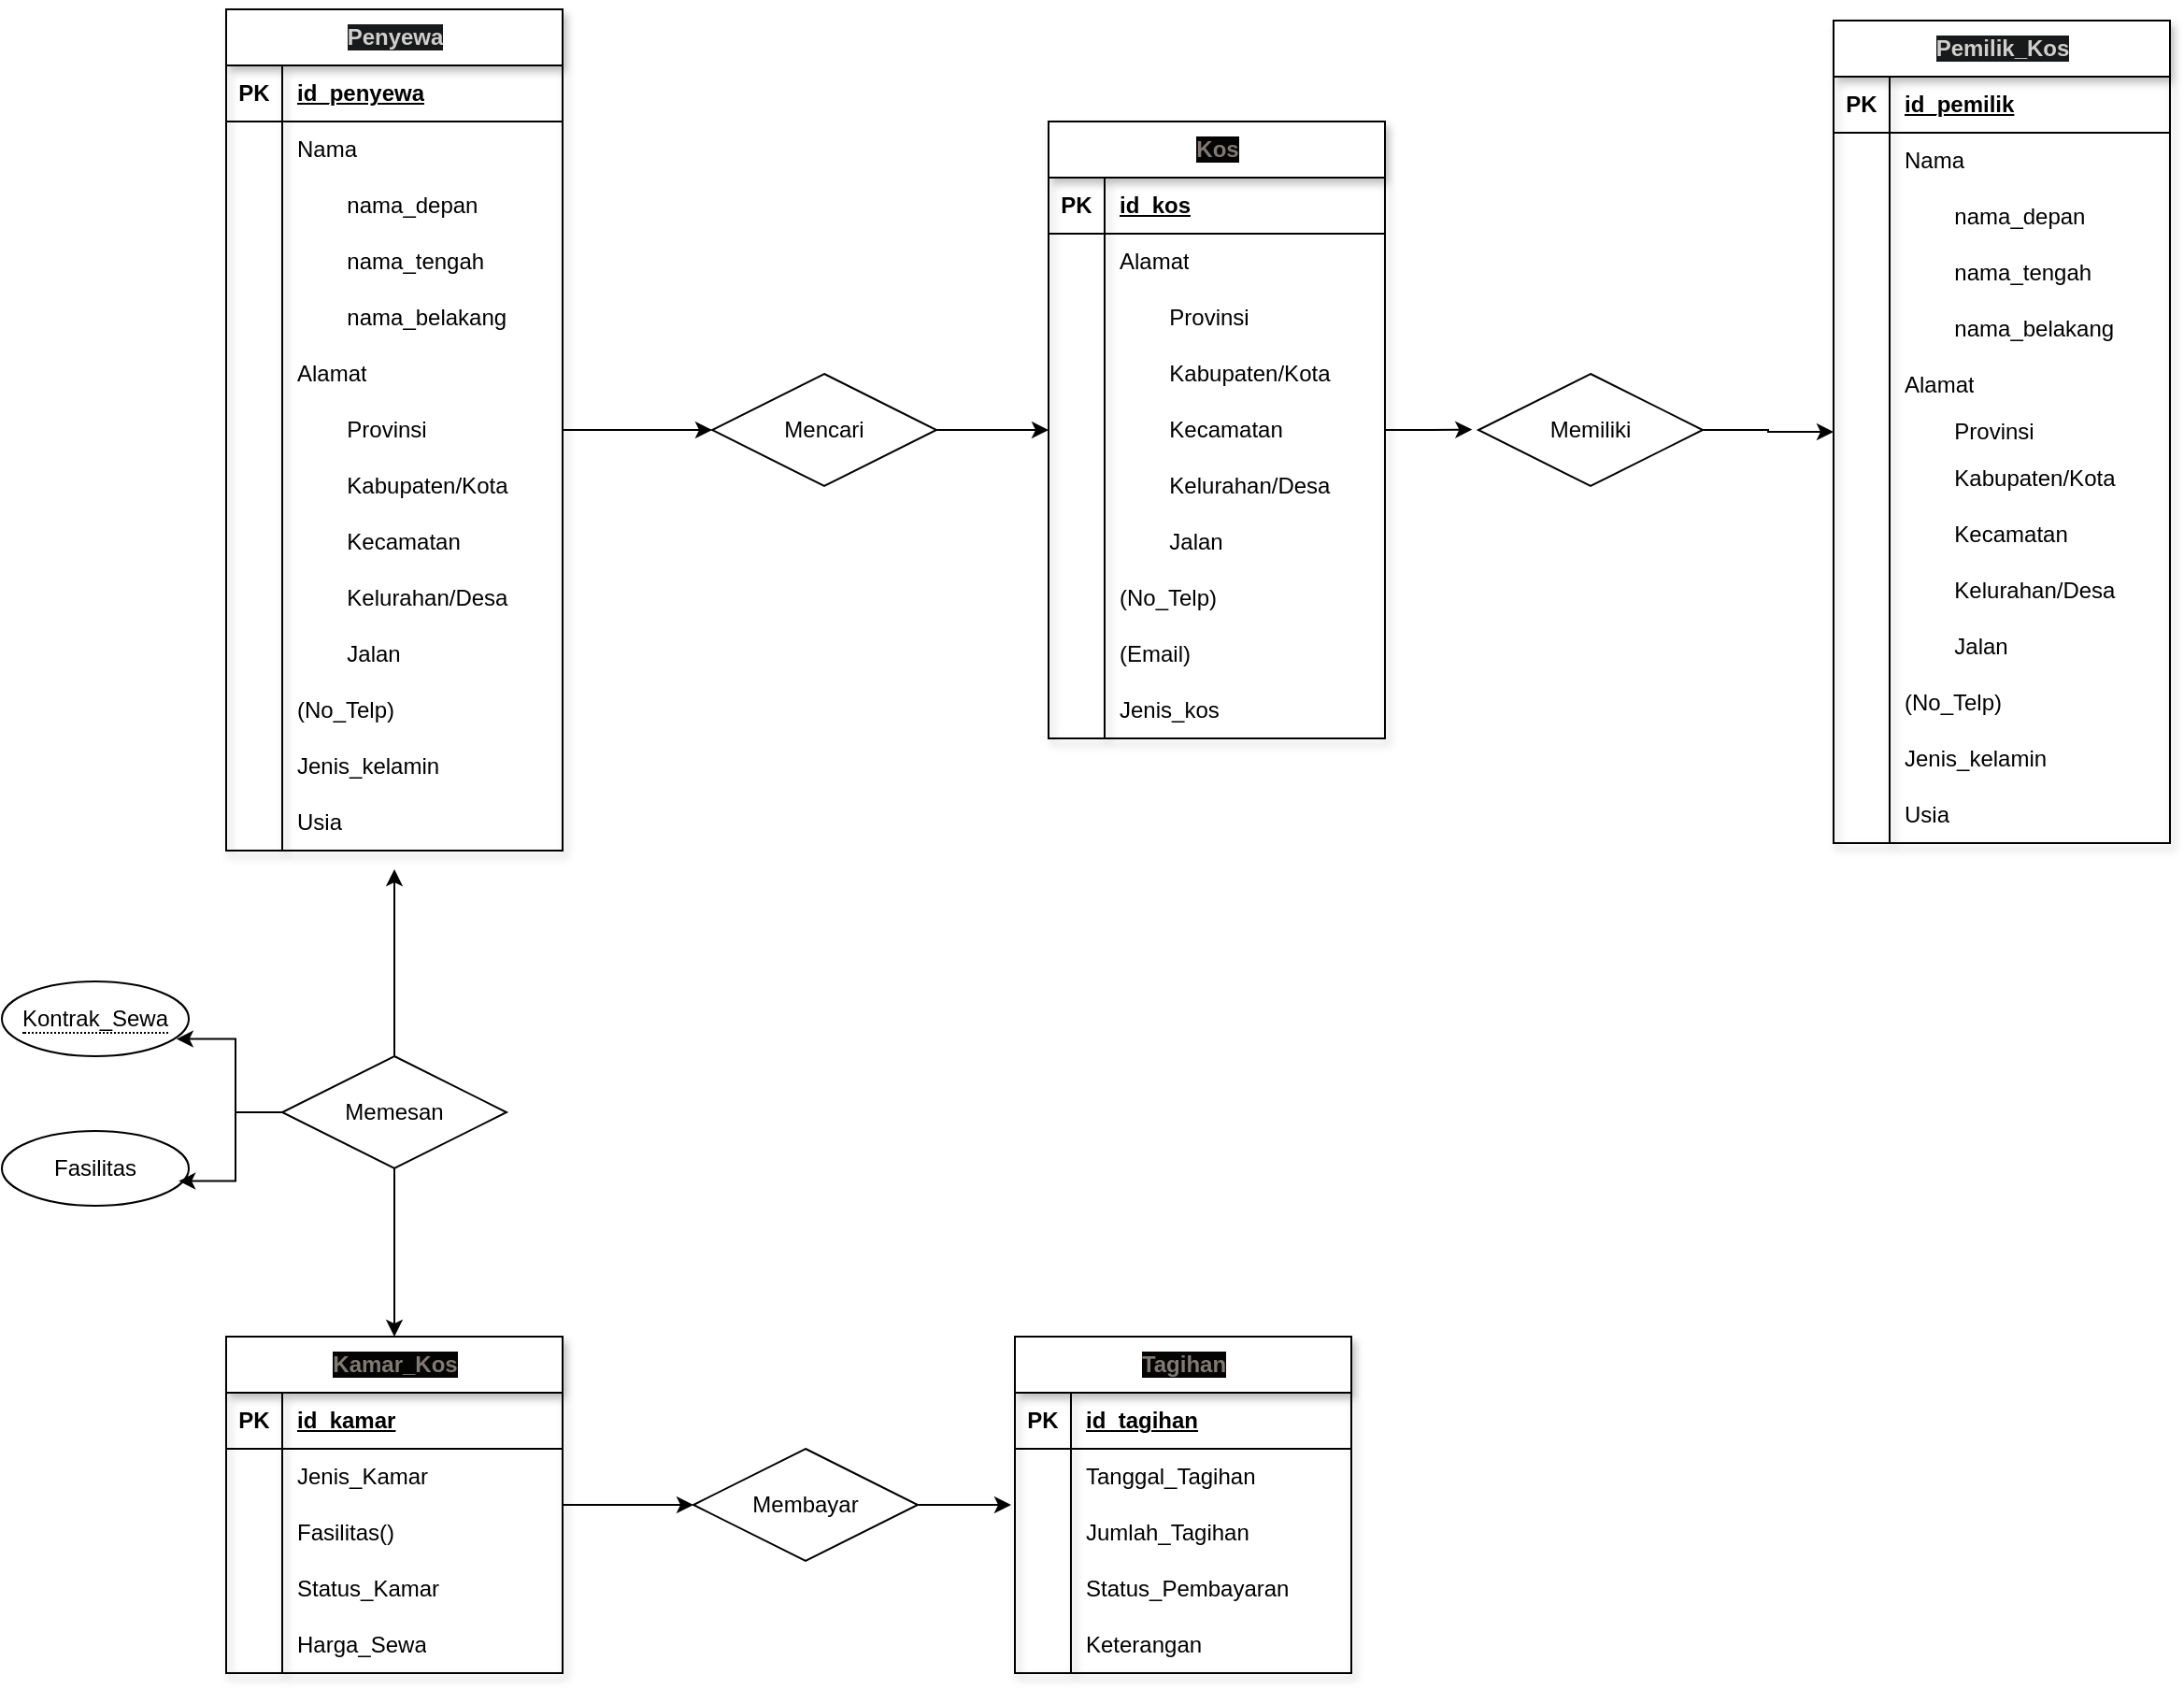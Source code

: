 <mxfile version="22.1.7" type="github">
  <diagram name="Page-1" id="WoS1Avjg3TnxfhqJeh51">
    <mxGraphModel dx="2929" dy="551" grid="1" gridSize="10" guides="1" tooltips="1" connect="1" arrows="1" fold="1" page="1" pageScale="1" pageWidth="850" pageHeight="1100" math="0" shadow="0">
      <root>
        <mxCell id="0" />
        <mxCell id="1" parent="0" />
        <mxCell id="xojFwtsSgj2v6VA_Vl16-116" style="edgeStyle=orthogonalEdgeStyle;rounded=0;orthogonalLoop=1;jettySize=auto;html=1;entryX=0;entryY=0.5;entryDx=0;entryDy=0;" edge="1" parent="1" source="Aj4LXaYrPYU-k2S-7-tK-18" target="xojFwtsSgj2v6VA_Vl16-115">
          <mxGeometry relative="1" as="geometry" />
        </mxCell>
        <mxCell id="Aj4LXaYrPYU-k2S-7-tK-18" value="&lt;span data-darkreader-inline-bgcolor=&quot;&quot; data-darkreader-inline-color=&quot;&quot; style=&quot;color: rgb(209, 207, 204); font-family: Helvetica; font-size: 12px; font-style: normal; font-variant-ligatures: normal; font-variant-caps: normal; font-weight: 700; letter-spacing: normal; orphans: 2; text-align: center; text-indent: 0px; text-transform: none; widows: 2; word-spacing: 0px; -webkit-text-stroke-width: 0px; background-color: rgb(23, 25, 27); text-decoration-thickness: initial; text-decoration-style: initial; text-decoration-color: initial; float: none; --darkreader-inline-color: #b5b1ab; --darkreader-inline-bgcolor: #111213; display: inline !important;&quot;&gt;Penyewa&lt;/span&gt;" style="shape=table;startSize=30;container=1;collapsible=1;childLayout=tableLayout;fixedRows=1;rowLines=0;fontStyle=1;align=center;resizeLast=1;html=1;fillColor=#FFFFFF;shadow=1;" parent="1" vertex="1">
          <mxGeometry x="-760" y="240" width="180" height="450" as="geometry" />
        </mxCell>
        <mxCell id="Aj4LXaYrPYU-k2S-7-tK-19" value="" style="shape=tableRow;horizontal=0;startSize=0;swimlaneHead=0;swimlaneBody=0;fillColor=none;collapsible=0;dropTarget=0;points=[[0,0.5],[1,0.5]];portConstraint=eastwest;top=0;left=0;right=0;bottom=1;" parent="Aj4LXaYrPYU-k2S-7-tK-18" vertex="1">
          <mxGeometry y="30" width="180" height="30" as="geometry" />
        </mxCell>
        <mxCell id="Aj4LXaYrPYU-k2S-7-tK-20" value="PK" style="shape=partialRectangle;connectable=0;fillColor=none;top=0;left=0;bottom=0;right=0;fontStyle=1;overflow=hidden;whiteSpace=wrap;html=1;" parent="Aj4LXaYrPYU-k2S-7-tK-19" vertex="1">
          <mxGeometry width="30" height="30" as="geometry">
            <mxRectangle width="30" height="30" as="alternateBounds" />
          </mxGeometry>
        </mxCell>
        <mxCell id="Aj4LXaYrPYU-k2S-7-tK-21" value="id_penyewa" style="shape=partialRectangle;connectable=0;fillColor=none;top=0;left=0;bottom=0;right=0;align=left;spacingLeft=6;fontStyle=5;overflow=hidden;whiteSpace=wrap;html=1;" parent="Aj4LXaYrPYU-k2S-7-tK-19" vertex="1">
          <mxGeometry x="30" width="150" height="30" as="geometry">
            <mxRectangle width="150" height="30" as="alternateBounds" />
          </mxGeometry>
        </mxCell>
        <mxCell id="Aj4LXaYrPYU-k2S-7-tK-22" value="" style="shape=tableRow;horizontal=0;startSize=0;swimlaneHead=0;swimlaneBody=0;fillColor=none;collapsible=0;dropTarget=0;points=[[0,0.5],[1,0.5]];portConstraint=eastwest;top=0;left=0;right=0;bottom=0;" parent="Aj4LXaYrPYU-k2S-7-tK-18" vertex="1">
          <mxGeometry y="60" width="180" height="30" as="geometry" />
        </mxCell>
        <mxCell id="Aj4LXaYrPYU-k2S-7-tK-23" value="" style="shape=partialRectangle;connectable=0;fillColor=none;top=0;left=0;bottom=0;right=0;editable=1;overflow=hidden;whiteSpace=wrap;html=1;" parent="Aj4LXaYrPYU-k2S-7-tK-22" vertex="1">
          <mxGeometry width="30" height="30" as="geometry">
            <mxRectangle width="30" height="30" as="alternateBounds" />
          </mxGeometry>
        </mxCell>
        <mxCell id="Aj4LXaYrPYU-k2S-7-tK-24" value="Nama" style="shape=partialRectangle;connectable=0;fillColor=none;top=0;left=0;bottom=0;right=0;align=left;spacingLeft=6;overflow=hidden;whiteSpace=wrap;html=1;" parent="Aj4LXaYrPYU-k2S-7-tK-22" vertex="1">
          <mxGeometry x="30" width="150" height="30" as="geometry">
            <mxRectangle width="150" height="30" as="alternateBounds" />
          </mxGeometry>
        </mxCell>
        <mxCell id="Aj4LXaYrPYU-k2S-7-tK-25" value="" style="shape=tableRow;horizontal=0;startSize=0;swimlaneHead=0;swimlaneBody=0;fillColor=none;collapsible=0;dropTarget=0;points=[[0,0.5],[1,0.5]];portConstraint=eastwest;top=0;left=0;right=0;bottom=0;" parent="Aj4LXaYrPYU-k2S-7-tK-18" vertex="1">
          <mxGeometry y="90" width="180" height="30" as="geometry" />
        </mxCell>
        <mxCell id="Aj4LXaYrPYU-k2S-7-tK-26" value="" style="shape=partialRectangle;connectable=0;fillColor=none;top=0;left=0;bottom=0;right=0;editable=1;overflow=hidden;whiteSpace=wrap;html=1;" parent="Aj4LXaYrPYU-k2S-7-tK-25" vertex="1">
          <mxGeometry width="30" height="30" as="geometry">
            <mxRectangle width="30" height="30" as="alternateBounds" />
          </mxGeometry>
        </mxCell>
        <mxCell id="Aj4LXaYrPYU-k2S-7-tK-27" value="&lt;span style=&quot;white-space: pre;&quot;&gt;&#x9;&lt;/span&gt;nama_depan" style="shape=partialRectangle;connectable=0;fillColor=none;top=0;left=0;bottom=0;right=0;align=left;spacingLeft=6;overflow=hidden;whiteSpace=wrap;html=1;" parent="Aj4LXaYrPYU-k2S-7-tK-25" vertex="1">
          <mxGeometry x="30" width="150" height="30" as="geometry">
            <mxRectangle width="150" height="30" as="alternateBounds" />
          </mxGeometry>
        </mxCell>
        <mxCell id="Aj4LXaYrPYU-k2S-7-tK-28" value="" style="shape=tableRow;horizontal=0;startSize=0;swimlaneHead=0;swimlaneBody=0;fillColor=none;collapsible=0;dropTarget=0;points=[[0,0.5],[1,0.5]];portConstraint=eastwest;top=0;left=0;right=0;bottom=0;" parent="Aj4LXaYrPYU-k2S-7-tK-18" vertex="1">
          <mxGeometry y="120" width="180" height="30" as="geometry" />
        </mxCell>
        <mxCell id="Aj4LXaYrPYU-k2S-7-tK-29" value="" style="shape=partialRectangle;connectable=0;fillColor=none;top=0;left=0;bottom=0;right=0;editable=1;overflow=hidden;whiteSpace=wrap;html=1;" parent="Aj4LXaYrPYU-k2S-7-tK-28" vertex="1">
          <mxGeometry width="30" height="30" as="geometry">
            <mxRectangle width="30" height="30" as="alternateBounds" />
          </mxGeometry>
        </mxCell>
        <mxCell id="Aj4LXaYrPYU-k2S-7-tK-30" value="&lt;span style=&quot;white-space: pre;&quot;&gt;&#x9;&lt;/span&gt;nama_tengah" style="shape=partialRectangle;connectable=0;fillColor=none;top=0;left=0;bottom=0;right=0;align=left;spacingLeft=6;overflow=hidden;whiteSpace=wrap;html=1;" parent="Aj4LXaYrPYU-k2S-7-tK-28" vertex="1">
          <mxGeometry x="30" width="150" height="30" as="geometry">
            <mxRectangle width="150" height="30" as="alternateBounds" />
          </mxGeometry>
        </mxCell>
        <mxCell id="Aj4LXaYrPYU-k2S-7-tK-47" value="" style="shape=tableRow;horizontal=0;startSize=0;swimlaneHead=0;swimlaneBody=0;fillColor=none;collapsible=0;dropTarget=0;points=[[0,0.5],[1,0.5]];portConstraint=eastwest;top=0;left=0;right=0;bottom=0;" parent="Aj4LXaYrPYU-k2S-7-tK-18" vertex="1">
          <mxGeometry y="150" width="180" height="30" as="geometry" />
        </mxCell>
        <mxCell id="Aj4LXaYrPYU-k2S-7-tK-48" value="" style="shape=partialRectangle;connectable=0;fillColor=none;top=0;left=0;bottom=0;right=0;editable=1;overflow=hidden;whiteSpace=wrap;html=1;" parent="Aj4LXaYrPYU-k2S-7-tK-47" vertex="1">
          <mxGeometry width="30" height="30" as="geometry">
            <mxRectangle width="30" height="30" as="alternateBounds" />
          </mxGeometry>
        </mxCell>
        <mxCell id="Aj4LXaYrPYU-k2S-7-tK-49" value="&lt;span style=&quot;white-space: pre;&quot;&gt;&#x9;&lt;/span&gt;nama_belakang" style="shape=partialRectangle;connectable=0;fillColor=none;top=0;left=0;bottom=0;right=0;align=left;spacingLeft=6;overflow=hidden;whiteSpace=wrap;html=1;" parent="Aj4LXaYrPYU-k2S-7-tK-47" vertex="1">
          <mxGeometry x="30" width="150" height="30" as="geometry">
            <mxRectangle width="150" height="30" as="alternateBounds" />
          </mxGeometry>
        </mxCell>
        <mxCell id="xojFwtsSgj2v6VA_Vl16-1" value="" style="shape=tableRow;horizontal=0;startSize=0;swimlaneHead=0;swimlaneBody=0;fillColor=none;collapsible=0;dropTarget=0;points=[[0,0.5],[1,0.5]];portConstraint=eastwest;top=0;left=0;right=0;bottom=0;" vertex="1" parent="Aj4LXaYrPYU-k2S-7-tK-18">
          <mxGeometry y="180" width="180" height="30" as="geometry" />
        </mxCell>
        <mxCell id="xojFwtsSgj2v6VA_Vl16-2" value="" style="shape=partialRectangle;connectable=0;fillColor=none;top=0;left=0;bottom=0;right=0;editable=1;overflow=hidden;whiteSpace=wrap;html=1;" vertex="1" parent="xojFwtsSgj2v6VA_Vl16-1">
          <mxGeometry width="30" height="30" as="geometry">
            <mxRectangle width="30" height="30" as="alternateBounds" />
          </mxGeometry>
        </mxCell>
        <mxCell id="xojFwtsSgj2v6VA_Vl16-3" value="Alamat" style="shape=partialRectangle;connectable=0;fillColor=none;top=0;left=0;bottom=0;right=0;align=left;spacingLeft=6;overflow=hidden;whiteSpace=wrap;html=1;" vertex="1" parent="xojFwtsSgj2v6VA_Vl16-1">
          <mxGeometry x="30" width="150" height="30" as="geometry">
            <mxRectangle width="150" height="30" as="alternateBounds" />
          </mxGeometry>
        </mxCell>
        <mxCell id="xojFwtsSgj2v6VA_Vl16-4" value="" style="shape=tableRow;horizontal=0;startSize=0;swimlaneHead=0;swimlaneBody=0;fillColor=none;collapsible=0;dropTarget=0;points=[[0,0.5],[1,0.5]];portConstraint=eastwest;top=0;left=0;right=0;bottom=0;" vertex="1" parent="Aj4LXaYrPYU-k2S-7-tK-18">
          <mxGeometry y="210" width="180" height="30" as="geometry" />
        </mxCell>
        <mxCell id="xojFwtsSgj2v6VA_Vl16-5" value="" style="shape=partialRectangle;connectable=0;fillColor=none;top=0;left=0;bottom=0;right=0;editable=1;overflow=hidden;whiteSpace=wrap;html=1;" vertex="1" parent="xojFwtsSgj2v6VA_Vl16-4">
          <mxGeometry width="30" height="30" as="geometry">
            <mxRectangle width="30" height="30" as="alternateBounds" />
          </mxGeometry>
        </mxCell>
        <mxCell id="xojFwtsSgj2v6VA_Vl16-6" value="&lt;span style=&quot;white-space: pre;&quot;&gt;&#x9;&lt;/span&gt;Provinsi" style="shape=partialRectangle;connectable=0;fillColor=none;top=0;left=0;bottom=0;right=0;align=left;spacingLeft=6;overflow=hidden;whiteSpace=wrap;html=1;" vertex="1" parent="xojFwtsSgj2v6VA_Vl16-4">
          <mxGeometry x="30" width="150" height="30" as="geometry">
            <mxRectangle width="150" height="30" as="alternateBounds" />
          </mxGeometry>
        </mxCell>
        <mxCell id="xojFwtsSgj2v6VA_Vl16-7" value="" style="shape=tableRow;horizontal=0;startSize=0;swimlaneHead=0;swimlaneBody=0;fillColor=none;collapsible=0;dropTarget=0;points=[[0,0.5],[1,0.5]];portConstraint=eastwest;top=0;left=0;right=0;bottom=0;" vertex="1" parent="Aj4LXaYrPYU-k2S-7-tK-18">
          <mxGeometry y="240" width="180" height="30" as="geometry" />
        </mxCell>
        <mxCell id="xojFwtsSgj2v6VA_Vl16-8" value="" style="shape=partialRectangle;connectable=0;fillColor=none;top=0;left=0;bottom=0;right=0;editable=1;overflow=hidden;whiteSpace=wrap;html=1;" vertex="1" parent="xojFwtsSgj2v6VA_Vl16-7">
          <mxGeometry width="30" height="30" as="geometry">
            <mxRectangle width="30" height="30" as="alternateBounds" />
          </mxGeometry>
        </mxCell>
        <mxCell id="xojFwtsSgj2v6VA_Vl16-9" value="&lt;span style=&quot;white-space: pre;&quot;&gt;&#x9;&lt;/span&gt;Kabupaten/Kota" style="shape=partialRectangle;connectable=0;fillColor=none;top=0;left=0;bottom=0;right=0;align=left;spacingLeft=6;overflow=hidden;whiteSpace=wrap;html=1;" vertex="1" parent="xojFwtsSgj2v6VA_Vl16-7">
          <mxGeometry x="30" width="150" height="30" as="geometry">
            <mxRectangle width="150" height="30" as="alternateBounds" />
          </mxGeometry>
        </mxCell>
        <mxCell id="xojFwtsSgj2v6VA_Vl16-10" value="" style="shape=tableRow;horizontal=0;startSize=0;swimlaneHead=0;swimlaneBody=0;fillColor=none;collapsible=0;dropTarget=0;points=[[0,0.5],[1,0.5]];portConstraint=eastwest;top=0;left=0;right=0;bottom=0;" vertex="1" parent="Aj4LXaYrPYU-k2S-7-tK-18">
          <mxGeometry y="270" width="180" height="30" as="geometry" />
        </mxCell>
        <mxCell id="xojFwtsSgj2v6VA_Vl16-11" value="" style="shape=partialRectangle;connectable=0;fillColor=none;top=0;left=0;bottom=0;right=0;editable=1;overflow=hidden;whiteSpace=wrap;html=1;" vertex="1" parent="xojFwtsSgj2v6VA_Vl16-10">
          <mxGeometry width="30" height="30" as="geometry">
            <mxRectangle width="30" height="30" as="alternateBounds" />
          </mxGeometry>
        </mxCell>
        <mxCell id="xojFwtsSgj2v6VA_Vl16-12" value="&lt;span style=&quot;white-space: pre;&quot;&gt;&#x9;&lt;/span&gt;Kecamatan" style="shape=partialRectangle;connectable=0;fillColor=none;top=0;left=0;bottom=0;right=0;align=left;spacingLeft=6;overflow=hidden;whiteSpace=wrap;html=1;" vertex="1" parent="xojFwtsSgj2v6VA_Vl16-10">
          <mxGeometry x="30" width="150" height="30" as="geometry">
            <mxRectangle width="150" height="30" as="alternateBounds" />
          </mxGeometry>
        </mxCell>
        <mxCell id="xojFwtsSgj2v6VA_Vl16-13" value="" style="shape=tableRow;horizontal=0;startSize=0;swimlaneHead=0;swimlaneBody=0;fillColor=none;collapsible=0;dropTarget=0;points=[[0,0.5],[1,0.5]];portConstraint=eastwest;top=0;left=0;right=0;bottom=0;" vertex="1" parent="Aj4LXaYrPYU-k2S-7-tK-18">
          <mxGeometry y="300" width="180" height="30" as="geometry" />
        </mxCell>
        <mxCell id="xojFwtsSgj2v6VA_Vl16-14" value="" style="shape=partialRectangle;connectable=0;fillColor=none;top=0;left=0;bottom=0;right=0;editable=1;overflow=hidden;whiteSpace=wrap;html=1;" vertex="1" parent="xojFwtsSgj2v6VA_Vl16-13">
          <mxGeometry width="30" height="30" as="geometry">
            <mxRectangle width="30" height="30" as="alternateBounds" />
          </mxGeometry>
        </mxCell>
        <mxCell id="xojFwtsSgj2v6VA_Vl16-15" value="&lt;span style=&quot;white-space: pre;&quot;&gt;&#x9;&lt;/span&gt;Kelurahan/Desa" style="shape=partialRectangle;connectable=0;fillColor=none;top=0;left=0;bottom=0;right=0;align=left;spacingLeft=6;overflow=hidden;whiteSpace=wrap;html=1;" vertex="1" parent="xojFwtsSgj2v6VA_Vl16-13">
          <mxGeometry x="30" width="150" height="30" as="geometry">
            <mxRectangle width="150" height="30" as="alternateBounds" />
          </mxGeometry>
        </mxCell>
        <mxCell id="xojFwtsSgj2v6VA_Vl16-16" value="" style="shape=tableRow;horizontal=0;startSize=0;swimlaneHead=0;swimlaneBody=0;fillColor=none;collapsible=0;dropTarget=0;points=[[0,0.5],[1,0.5]];portConstraint=eastwest;top=0;left=0;right=0;bottom=0;" vertex="1" parent="Aj4LXaYrPYU-k2S-7-tK-18">
          <mxGeometry y="330" width="180" height="30" as="geometry" />
        </mxCell>
        <mxCell id="xojFwtsSgj2v6VA_Vl16-17" value="" style="shape=partialRectangle;connectable=0;fillColor=none;top=0;left=0;bottom=0;right=0;editable=1;overflow=hidden;whiteSpace=wrap;html=1;" vertex="1" parent="xojFwtsSgj2v6VA_Vl16-16">
          <mxGeometry width="30" height="30" as="geometry">
            <mxRectangle width="30" height="30" as="alternateBounds" />
          </mxGeometry>
        </mxCell>
        <mxCell id="xojFwtsSgj2v6VA_Vl16-18" value="&lt;span style=&quot;white-space: pre;&quot;&gt;&#x9;&lt;/span&gt;Jalan" style="shape=partialRectangle;connectable=0;fillColor=none;top=0;left=0;bottom=0;right=0;align=left;spacingLeft=6;overflow=hidden;whiteSpace=wrap;html=1;" vertex="1" parent="xojFwtsSgj2v6VA_Vl16-16">
          <mxGeometry x="30" width="150" height="30" as="geometry">
            <mxRectangle width="150" height="30" as="alternateBounds" />
          </mxGeometry>
        </mxCell>
        <mxCell id="xojFwtsSgj2v6VA_Vl16-53" value="" style="shape=tableRow;horizontal=0;startSize=0;swimlaneHead=0;swimlaneBody=0;fillColor=none;collapsible=0;dropTarget=0;points=[[0,0.5],[1,0.5]];portConstraint=eastwest;top=0;left=0;right=0;bottom=0;" vertex="1" parent="Aj4LXaYrPYU-k2S-7-tK-18">
          <mxGeometry y="360" width="180" height="30" as="geometry" />
        </mxCell>
        <mxCell id="xojFwtsSgj2v6VA_Vl16-54" value="" style="shape=partialRectangle;connectable=0;fillColor=none;top=0;left=0;bottom=0;right=0;editable=1;overflow=hidden;whiteSpace=wrap;html=1;" vertex="1" parent="xojFwtsSgj2v6VA_Vl16-53">
          <mxGeometry width="30" height="30" as="geometry">
            <mxRectangle width="30" height="30" as="alternateBounds" />
          </mxGeometry>
        </mxCell>
        <mxCell id="xojFwtsSgj2v6VA_Vl16-55" value="(No_Telp)" style="shape=partialRectangle;connectable=0;fillColor=none;top=0;left=0;bottom=0;right=0;align=left;spacingLeft=6;overflow=hidden;whiteSpace=wrap;html=1;" vertex="1" parent="xojFwtsSgj2v6VA_Vl16-53">
          <mxGeometry x="30" width="150" height="30" as="geometry">
            <mxRectangle width="150" height="30" as="alternateBounds" />
          </mxGeometry>
        </mxCell>
        <mxCell id="xojFwtsSgj2v6VA_Vl16-56" value="" style="shape=tableRow;horizontal=0;startSize=0;swimlaneHead=0;swimlaneBody=0;fillColor=none;collapsible=0;dropTarget=0;points=[[0,0.5],[1,0.5]];portConstraint=eastwest;top=0;left=0;right=0;bottom=0;" vertex="1" parent="Aj4LXaYrPYU-k2S-7-tK-18">
          <mxGeometry y="390" width="180" height="30" as="geometry" />
        </mxCell>
        <mxCell id="xojFwtsSgj2v6VA_Vl16-57" value="" style="shape=partialRectangle;connectable=0;fillColor=none;top=0;left=0;bottom=0;right=0;editable=1;overflow=hidden;whiteSpace=wrap;html=1;" vertex="1" parent="xojFwtsSgj2v6VA_Vl16-56">
          <mxGeometry width="30" height="30" as="geometry">
            <mxRectangle width="30" height="30" as="alternateBounds" />
          </mxGeometry>
        </mxCell>
        <mxCell id="xojFwtsSgj2v6VA_Vl16-58" value="Jenis_kelamin" style="shape=partialRectangle;connectable=0;fillColor=none;top=0;left=0;bottom=0;right=0;align=left;spacingLeft=6;overflow=hidden;whiteSpace=wrap;html=1;" vertex="1" parent="xojFwtsSgj2v6VA_Vl16-56">
          <mxGeometry x="30" width="150" height="30" as="geometry">
            <mxRectangle width="150" height="30" as="alternateBounds" />
          </mxGeometry>
        </mxCell>
        <mxCell id="xojFwtsSgj2v6VA_Vl16-59" value="" style="shape=tableRow;horizontal=0;startSize=0;swimlaneHead=0;swimlaneBody=0;fillColor=none;collapsible=0;dropTarget=0;points=[[0,0.5],[1,0.5]];portConstraint=eastwest;top=0;left=0;right=0;bottom=0;" vertex="1" parent="Aj4LXaYrPYU-k2S-7-tK-18">
          <mxGeometry y="420" width="180" height="30" as="geometry" />
        </mxCell>
        <mxCell id="xojFwtsSgj2v6VA_Vl16-60" value="" style="shape=partialRectangle;connectable=0;fillColor=none;top=0;left=0;bottom=0;right=0;editable=1;overflow=hidden;whiteSpace=wrap;html=1;" vertex="1" parent="xojFwtsSgj2v6VA_Vl16-59">
          <mxGeometry width="30" height="30" as="geometry">
            <mxRectangle width="30" height="30" as="alternateBounds" />
          </mxGeometry>
        </mxCell>
        <mxCell id="xojFwtsSgj2v6VA_Vl16-61" value="Usia" style="shape=partialRectangle;connectable=0;fillColor=none;top=0;left=0;bottom=0;right=0;align=left;spacingLeft=6;overflow=hidden;whiteSpace=wrap;html=1;" vertex="1" parent="xojFwtsSgj2v6VA_Vl16-59">
          <mxGeometry x="30" width="150" height="30" as="geometry">
            <mxRectangle width="150" height="30" as="alternateBounds" />
          </mxGeometry>
        </mxCell>
        <mxCell id="xojFwtsSgj2v6VA_Vl16-72" value="&lt;font style=&quot;--darkreader-inline-color: #7d766b;&quot; data-darkreader-inline-color=&quot;&quot; color=&quot;#817a70&quot;&gt;&lt;span data-darkreader-inline-bgcolor=&quot;&quot; style=&quot;background-color: rgb(4, 4, 5); --darkreader-inline-bgcolor: #020303;&quot;&gt;Kos&lt;/span&gt;&lt;/font&gt;" style="shape=table;startSize=30;container=1;collapsible=1;childLayout=tableLayout;fixedRows=1;rowLines=0;fontStyle=1;align=center;resizeLast=1;html=1;fillColor=#FFFFFF;shadow=1;" vertex="1" parent="1">
          <mxGeometry x="-320" y="300" width="180" height="330" as="geometry" />
        </mxCell>
        <mxCell id="xojFwtsSgj2v6VA_Vl16-73" value="" style="shape=tableRow;horizontal=0;startSize=0;swimlaneHead=0;swimlaneBody=0;fillColor=none;collapsible=0;dropTarget=0;points=[[0,0.5],[1,0.5]];portConstraint=eastwest;top=0;left=0;right=0;bottom=1;" vertex="1" parent="xojFwtsSgj2v6VA_Vl16-72">
          <mxGeometry y="30" width="180" height="30" as="geometry" />
        </mxCell>
        <mxCell id="xojFwtsSgj2v6VA_Vl16-74" value="PK" style="shape=partialRectangle;connectable=0;fillColor=none;top=0;left=0;bottom=0;right=0;fontStyle=1;overflow=hidden;whiteSpace=wrap;html=1;" vertex="1" parent="xojFwtsSgj2v6VA_Vl16-73">
          <mxGeometry width="30" height="30" as="geometry">
            <mxRectangle width="30" height="30" as="alternateBounds" />
          </mxGeometry>
        </mxCell>
        <mxCell id="xojFwtsSgj2v6VA_Vl16-75" value="id_kos" style="shape=partialRectangle;connectable=0;fillColor=none;top=0;left=0;bottom=0;right=0;align=left;spacingLeft=6;fontStyle=5;overflow=hidden;whiteSpace=wrap;html=1;" vertex="1" parent="xojFwtsSgj2v6VA_Vl16-73">
          <mxGeometry x="30" width="150" height="30" as="geometry">
            <mxRectangle width="150" height="30" as="alternateBounds" />
          </mxGeometry>
        </mxCell>
        <mxCell id="xojFwtsSgj2v6VA_Vl16-88" value="" style="shape=tableRow;horizontal=0;startSize=0;swimlaneHead=0;swimlaneBody=0;fillColor=none;collapsible=0;dropTarget=0;points=[[0,0.5],[1,0.5]];portConstraint=eastwest;top=0;left=0;right=0;bottom=0;" vertex="1" parent="xojFwtsSgj2v6VA_Vl16-72">
          <mxGeometry y="60" width="180" height="30" as="geometry" />
        </mxCell>
        <mxCell id="xojFwtsSgj2v6VA_Vl16-89" value="" style="shape=partialRectangle;connectable=0;fillColor=none;top=0;left=0;bottom=0;right=0;editable=1;overflow=hidden;whiteSpace=wrap;html=1;" vertex="1" parent="xojFwtsSgj2v6VA_Vl16-88">
          <mxGeometry width="30" height="30" as="geometry">
            <mxRectangle width="30" height="30" as="alternateBounds" />
          </mxGeometry>
        </mxCell>
        <mxCell id="xojFwtsSgj2v6VA_Vl16-90" value="Alamat" style="shape=partialRectangle;connectable=0;fillColor=none;top=0;left=0;bottom=0;right=0;align=left;spacingLeft=6;overflow=hidden;whiteSpace=wrap;html=1;" vertex="1" parent="xojFwtsSgj2v6VA_Vl16-88">
          <mxGeometry x="30" width="150" height="30" as="geometry">
            <mxRectangle width="150" height="30" as="alternateBounds" />
          </mxGeometry>
        </mxCell>
        <mxCell id="xojFwtsSgj2v6VA_Vl16-91" value="" style="shape=tableRow;horizontal=0;startSize=0;swimlaneHead=0;swimlaneBody=0;fillColor=none;collapsible=0;dropTarget=0;points=[[0,0.5],[1,0.5]];portConstraint=eastwest;top=0;left=0;right=0;bottom=0;" vertex="1" parent="xojFwtsSgj2v6VA_Vl16-72">
          <mxGeometry y="90" width="180" height="30" as="geometry" />
        </mxCell>
        <mxCell id="xojFwtsSgj2v6VA_Vl16-92" value="" style="shape=partialRectangle;connectable=0;fillColor=none;top=0;left=0;bottom=0;right=0;editable=1;overflow=hidden;whiteSpace=wrap;html=1;" vertex="1" parent="xojFwtsSgj2v6VA_Vl16-91">
          <mxGeometry width="30" height="30" as="geometry">
            <mxRectangle width="30" height="30" as="alternateBounds" />
          </mxGeometry>
        </mxCell>
        <mxCell id="xojFwtsSgj2v6VA_Vl16-93" value="&lt;span style=&quot;white-space: pre;&quot;&gt;&#x9;&lt;/span&gt;Provinsi" style="shape=partialRectangle;connectable=0;fillColor=none;top=0;left=0;bottom=0;right=0;align=left;spacingLeft=6;overflow=hidden;whiteSpace=wrap;html=1;" vertex="1" parent="xojFwtsSgj2v6VA_Vl16-91">
          <mxGeometry x="30" width="150" height="30" as="geometry">
            <mxRectangle width="150" height="30" as="alternateBounds" />
          </mxGeometry>
        </mxCell>
        <mxCell id="xojFwtsSgj2v6VA_Vl16-94" value="" style="shape=tableRow;horizontal=0;startSize=0;swimlaneHead=0;swimlaneBody=0;fillColor=none;collapsible=0;dropTarget=0;points=[[0,0.5],[1,0.5]];portConstraint=eastwest;top=0;left=0;right=0;bottom=0;" vertex="1" parent="xojFwtsSgj2v6VA_Vl16-72">
          <mxGeometry y="120" width="180" height="30" as="geometry" />
        </mxCell>
        <mxCell id="xojFwtsSgj2v6VA_Vl16-95" value="" style="shape=partialRectangle;connectable=0;fillColor=none;top=0;left=0;bottom=0;right=0;editable=1;overflow=hidden;whiteSpace=wrap;html=1;" vertex="1" parent="xojFwtsSgj2v6VA_Vl16-94">
          <mxGeometry width="30" height="30" as="geometry">
            <mxRectangle width="30" height="30" as="alternateBounds" />
          </mxGeometry>
        </mxCell>
        <mxCell id="xojFwtsSgj2v6VA_Vl16-96" value="&lt;span style=&quot;white-space: pre;&quot;&gt;&#x9;&lt;/span&gt;Kabupaten/Kota" style="shape=partialRectangle;connectable=0;fillColor=none;top=0;left=0;bottom=0;right=0;align=left;spacingLeft=6;overflow=hidden;whiteSpace=wrap;html=1;" vertex="1" parent="xojFwtsSgj2v6VA_Vl16-94">
          <mxGeometry x="30" width="150" height="30" as="geometry">
            <mxRectangle width="150" height="30" as="alternateBounds" />
          </mxGeometry>
        </mxCell>
        <mxCell id="xojFwtsSgj2v6VA_Vl16-97" value="" style="shape=tableRow;horizontal=0;startSize=0;swimlaneHead=0;swimlaneBody=0;fillColor=none;collapsible=0;dropTarget=0;points=[[0,0.5],[1,0.5]];portConstraint=eastwest;top=0;left=0;right=0;bottom=0;" vertex="1" parent="xojFwtsSgj2v6VA_Vl16-72">
          <mxGeometry y="150" width="180" height="30" as="geometry" />
        </mxCell>
        <mxCell id="xojFwtsSgj2v6VA_Vl16-98" value="" style="shape=partialRectangle;connectable=0;fillColor=none;top=0;left=0;bottom=0;right=0;editable=1;overflow=hidden;whiteSpace=wrap;html=1;" vertex="1" parent="xojFwtsSgj2v6VA_Vl16-97">
          <mxGeometry width="30" height="30" as="geometry">
            <mxRectangle width="30" height="30" as="alternateBounds" />
          </mxGeometry>
        </mxCell>
        <mxCell id="xojFwtsSgj2v6VA_Vl16-99" value="&lt;span style=&quot;white-space: pre;&quot;&gt;&#x9;&lt;/span&gt;Kecamatan" style="shape=partialRectangle;connectable=0;fillColor=none;top=0;left=0;bottom=0;right=0;align=left;spacingLeft=6;overflow=hidden;whiteSpace=wrap;html=1;" vertex="1" parent="xojFwtsSgj2v6VA_Vl16-97">
          <mxGeometry x="30" width="150" height="30" as="geometry">
            <mxRectangle width="150" height="30" as="alternateBounds" />
          </mxGeometry>
        </mxCell>
        <mxCell id="xojFwtsSgj2v6VA_Vl16-100" value="" style="shape=tableRow;horizontal=0;startSize=0;swimlaneHead=0;swimlaneBody=0;fillColor=none;collapsible=0;dropTarget=0;points=[[0,0.5],[1,0.5]];portConstraint=eastwest;top=0;left=0;right=0;bottom=0;" vertex="1" parent="xojFwtsSgj2v6VA_Vl16-72">
          <mxGeometry y="180" width="180" height="30" as="geometry" />
        </mxCell>
        <mxCell id="xojFwtsSgj2v6VA_Vl16-101" value="" style="shape=partialRectangle;connectable=0;fillColor=none;top=0;left=0;bottom=0;right=0;editable=1;overflow=hidden;whiteSpace=wrap;html=1;" vertex="1" parent="xojFwtsSgj2v6VA_Vl16-100">
          <mxGeometry width="30" height="30" as="geometry">
            <mxRectangle width="30" height="30" as="alternateBounds" />
          </mxGeometry>
        </mxCell>
        <mxCell id="xojFwtsSgj2v6VA_Vl16-102" value="&lt;span style=&quot;white-space: pre;&quot;&gt;&#x9;&lt;/span&gt;Kelurahan/Desa" style="shape=partialRectangle;connectable=0;fillColor=none;top=0;left=0;bottom=0;right=0;align=left;spacingLeft=6;overflow=hidden;whiteSpace=wrap;html=1;" vertex="1" parent="xojFwtsSgj2v6VA_Vl16-100">
          <mxGeometry x="30" width="150" height="30" as="geometry">
            <mxRectangle width="150" height="30" as="alternateBounds" />
          </mxGeometry>
        </mxCell>
        <mxCell id="xojFwtsSgj2v6VA_Vl16-103" value="" style="shape=tableRow;horizontal=0;startSize=0;swimlaneHead=0;swimlaneBody=0;fillColor=none;collapsible=0;dropTarget=0;points=[[0,0.5],[1,0.5]];portConstraint=eastwest;top=0;left=0;right=0;bottom=0;" vertex="1" parent="xojFwtsSgj2v6VA_Vl16-72">
          <mxGeometry y="210" width="180" height="30" as="geometry" />
        </mxCell>
        <mxCell id="xojFwtsSgj2v6VA_Vl16-104" value="" style="shape=partialRectangle;connectable=0;fillColor=none;top=0;left=0;bottom=0;right=0;editable=1;overflow=hidden;whiteSpace=wrap;html=1;" vertex="1" parent="xojFwtsSgj2v6VA_Vl16-103">
          <mxGeometry width="30" height="30" as="geometry">
            <mxRectangle width="30" height="30" as="alternateBounds" />
          </mxGeometry>
        </mxCell>
        <mxCell id="xojFwtsSgj2v6VA_Vl16-105" value="&lt;span style=&quot;white-space: pre;&quot;&gt;&#x9;&lt;/span&gt;Jalan" style="shape=partialRectangle;connectable=0;fillColor=none;top=0;left=0;bottom=0;right=0;align=left;spacingLeft=6;overflow=hidden;whiteSpace=wrap;html=1;" vertex="1" parent="xojFwtsSgj2v6VA_Vl16-103">
          <mxGeometry x="30" width="150" height="30" as="geometry">
            <mxRectangle width="150" height="30" as="alternateBounds" />
          </mxGeometry>
        </mxCell>
        <mxCell id="xojFwtsSgj2v6VA_Vl16-106" value="" style="shape=tableRow;horizontal=0;startSize=0;swimlaneHead=0;swimlaneBody=0;fillColor=none;collapsible=0;dropTarget=0;points=[[0,0.5],[1,0.5]];portConstraint=eastwest;top=0;left=0;right=0;bottom=0;" vertex="1" parent="xojFwtsSgj2v6VA_Vl16-72">
          <mxGeometry y="240" width="180" height="30" as="geometry" />
        </mxCell>
        <mxCell id="xojFwtsSgj2v6VA_Vl16-107" value="" style="shape=partialRectangle;connectable=0;fillColor=none;top=0;left=0;bottom=0;right=0;editable=1;overflow=hidden;whiteSpace=wrap;html=1;" vertex="1" parent="xojFwtsSgj2v6VA_Vl16-106">
          <mxGeometry width="30" height="30" as="geometry">
            <mxRectangle width="30" height="30" as="alternateBounds" />
          </mxGeometry>
        </mxCell>
        <mxCell id="xojFwtsSgj2v6VA_Vl16-108" value="(No_Telp)" style="shape=partialRectangle;connectable=0;fillColor=none;top=0;left=0;bottom=0;right=0;align=left;spacingLeft=6;overflow=hidden;whiteSpace=wrap;html=1;" vertex="1" parent="xojFwtsSgj2v6VA_Vl16-106">
          <mxGeometry x="30" width="150" height="30" as="geometry">
            <mxRectangle width="150" height="30" as="alternateBounds" />
          </mxGeometry>
        </mxCell>
        <mxCell id="xojFwtsSgj2v6VA_Vl16-109" value="" style="shape=tableRow;horizontal=0;startSize=0;swimlaneHead=0;swimlaneBody=0;fillColor=none;collapsible=0;dropTarget=0;points=[[0,0.5],[1,0.5]];portConstraint=eastwest;top=0;left=0;right=0;bottom=0;" vertex="1" parent="xojFwtsSgj2v6VA_Vl16-72">
          <mxGeometry y="270" width="180" height="30" as="geometry" />
        </mxCell>
        <mxCell id="xojFwtsSgj2v6VA_Vl16-110" value="" style="shape=partialRectangle;connectable=0;fillColor=none;top=0;left=0;bottom=0;right=0;editable=1;overflow=hidden;whiteSpace=wrap;html=1;" vertex="1" parent="xojFwtsSgj2v6VA_Vl16-109">
          <mxGeometry width="30" height="30" as="geometry">
            <mxRectangle width="30" height="30" as="alternateBounds" />
          </mxGeometry>
        </mxCell>
        <mxCell id="xojFwtsSgj2v6VA_Vl16-111" value="(Email)" style="shape=partialRectangle;connectable=0;fillColor=none;top=0;left=0;bottom=0;right=0;align=left;spacingLeft=6;overflow=hidden;whiteSpace=wrap;html=1;" vertex="1" parent="xojFwtsSgj2v6VA_Vl16-109">
          <mxGeometry x="30" width="150" height="30" as="geometry">
            <mxRectangle width="150" height="30" as="alternateBounds" />
          </mxGeometry>
        </mxCell>
        <mxCell id="xojFwtsSgj2v6VA_Vl16-112" value="" style="shape=tableRow;horizontal=0;startSize=0;swimlaneHead=0;swimlaneBody=0;fillColor=none;collapsible=0;dropTarget=0;points=[[0,0.5],[1,0.5]];portConstraint=eastwest;top=0;left=0;right=0;bottom=0;" vertex="1" parent="xojFwtsSgj2v6VA_Vl16-72">
          <mxGeometry y="300" width="180" height="30" as="geometry" />
        </mxCell>
        <mxCell id="xojFwtsSgj2v6VA_Vl16-113" value="" style="shape=partialRectangle;connectable=0;fillColor=none;top=0;left=0;bottom=0;right=0;editable=1;overflow=hidden;whiteSpace=wrap;html=1;" vertex="1" parent="xojFwtsSgj2v6VA_Vl16-112">
          <mxGeometry width="30" height="30" as="geometry">
            <mxRectangle width="30" height="30" as="alternateBounds" />
          </mxGeometry>
        </mxCell>
        <mxCell id="xojFwtsSgj2v6VA_Vl16-114" value="Jenis_kos" style="shape=partialRectangle;connectable=0;fillColor=none;top=0;left=0;bottom=0;right=0;align=left;spacingLeft=6;overflow=hidden;whiteSpace=wrap;html=1;" vertex="1" parent="xojFwtsSgj2v6VA_Vl16-112">
          <mxGeometry x="30" width="150" height="30" as="geometry">
            <mxRectangle width="150" height="30" as="alternateBounds" />
          </mxGeometry>
        </mxCell>
        <mxCell id="xojFwtsSgj2v6VA_Vl16-117" style="edgeStyle=orthogonalEdgeStyle;rounded=0;orthogonalLoop=1;jettySize=auto;html=1;entryX=0;entryY=0.5;entryDx=0;entryDy=0;" edge="1" parent="1" source="xojFwtsSgj2v6VA_Vl16-115" target="xojFwtsSgj2v6VA_Vl16-97">
          <mxGeometry relative="1" as="geometry" />
        </mxCell>
        <mxCell id="xojFwtsSgj2v6VA_Vl16-115" value="Mencari" style="shape=rhombus;perimeter=rhombusPerimeter;whiteSpace=wrap;html=1;align=center;" vertex="1" parent="1">
          <mxGeometry x="-500" y="435" width="120" height="60" as="geometry" />
        </mxCell>
        <mxCell id="xojFwtsSgj2v6VA_Vl16-119" style="edgeStyle=orthogonalEdgeStyle;rounded=0;orthogonalLoop=1;jettySize=auto;html=1;" edge="1" parent="1" source="xojFwtsSgj2v6VA_Vl16-118">
          <mxGeometry relative="1" as="geometry">
            <mxPoint x="-670" y="700" as="targetPoint" />
          </mxGeometry>
        </mxCell>
        <mxCell id="xojFwtsSgj2v6VA_Vl16-151" style="edgeStyle=orthogonalEdgeStyle;rounded=0;orthogonalLoop=1;jettySize=auto;html=1;entryX=0.5;entryY=0;entryDx=0;entryDy=0;" edge="1" parent="1" source="xojFwtsSgj2v6VA_Vl16-118" target="xojFwtsSgj2v6VA_Vl16-120">
          <mxGeometry relative="1" as="geometry" />
        </mxCell>
        <mxCell id="xojFwtsSgj2v6VA_Vl16-118" value="Memesan" style="shape=rhombus;perimeter=rhombusPerimeter;whiteSpace=wrap;html=1;align=center;" vertex="1" parent="1">
          <mxGeometry x="-730" y="800" width="120" height="60" as="geometry" />
        </mxCell>
        <mxCell id="xojFwtsSgj2v6VA_Vl16-155" style="edgeStyle=orthogonalEdgeStyle;rounded=0;orthogonalLoop=1;jettySize=auto;html=1;entryX=0;entryY=0.5;entryDx=0;entryDy=0;" edge="1" parent="1" source="xojFwtsSgj2v6VA_Vl16-120" target="xojFwtsSgj2v6VA_Vl16-154">
          <mxGeometry relative="1" as="geometry" />
        </mxCell>
        <mxCell id="xojFwtsSgj2v6VA_Vl16-120" value="&lt;font color=&quot;#817a70&quot;&gt;&lt;span style=&quot;background-color: rgb(4, 4, 5);&quot;&gt;Kamar_Kos&lt;/span&gt;&lt;/font&gt;" style="shape=table;startSize=30;container=1;collapsible=1;childLayout=tableLayout;fixedRows=1;rowLines=0;fontStyle=1;align=center;resizeLast=1;html=1;fillColor=#FFFFFF;shadow=1;" vertex="1" parent="1">
          <mxGeometry x="-760" y="950" width="180" height="180" as="geometry" />
        </mxCell>
        <mxCell id="xojFwtsSgj2v6VA_Vl16-121" value="" style="shape=tableRow;horizontal=0;startSize=0;swimlaneHead=0;swimlaneBody=0;fillColor=none;collapsible=0;dropTarget=0;points=[[0,0.5],[1,0.5]];portConstraint=eastwest;top=0;left=0;right=0;bottom=1;" vertex="1" parent="xojFwtsSgj2v6VA_Vl16-120">
          <mxGeometry y="30" width="180" height="30" as="geometry" />
        </mxCell>
        <mxCell id="xojFwtsSgj2v6VA_Vl16-122" value="PK" style="shape=partialRectangle;connectable=0;fillColor=none;top=0;left=0;bottom=0;right=0;fontStyle=1;overflow=hidden;whiteSpace=wrap;html=1;" vertex="1" parent="xojFwtsSgj2v6VA_Vl16-121">
          <mxGeometry width="30" height="30" as="geometry">
            <mxRectangle width="30" height="30" as="alternateBounds" />
          </mxGeometry>
        </mxCell>
        <mxCell id="xojFwtsSgj2v6VA_Vl16-123" value="id_kamar" style="shape=partialRectangle;connectable=0;fillColor=none;top=0;left=0;bottom=0;right=0;align=left;spacingLeft=6;fontStyle=5;overflow=hidden;whiteSpace=wrap;html=1;" vertex="1" parent="xojFwtsSgj2v6VA_Vl16-121">
          <mxGeometry x="30" width="150" height="30" as="geometry">
            <mxRectangle width="150" height="30" as="alternateBounds" />
          </mxGeometry>
        </mxCell>
        <mxCell id="xojFwtsSgj2v6VA_Vl16-124" value="" style="shape=tableRow;horizontal=0;startSize=0;swimlaneHead=0;swimlaneBody=0;fillColor=none;collapsible=0;dropTarget=0;points=[[0,0.5],[1,0.5]];portConstraint=eastwest;top=0;left=0;right=0;bottom=0;" vertex="1" parent="xojFwtsSgj2v6VA_Vl16-120">
          <mxGeometry y="60" width="180" height="30" as="geometry" />
        </mxCell>
        <mxCell id="xojFwtsSgj2v6VA_Vl16-125" value="" style="shape=partialRectangle;connectable=0;fillColor=none;top=0;left=0;bottom=0;right=0;editable=1;overflow=hidden;whiteSpace=wrap;html=1;" vertex="1" parent="xojFwtsSgj2v6VA_Vl16-124">
          <mxGeometry width="30" height="30" as="geometry">
            <mxRectangle width="30" height="30" as="alternateBounds" />
          </mxGeometry>
        </mxCell>
        <mxCell id="xojFwtsSgj2v6VA_Vl16-126" value="Jenis_Kamar" style="shape=partialRectangle;connectable=0;fillColor=none;top=0;left=0;bottom=0;right=0;align=left;spacingLeft=6;overflow=hidden;whiteSpace=wrap;html=1;" vertex="1" parent="xojFwtsSgj2v6VA_Vl16-124">
          <mxGeometry x="30" width="150" height="30" as="geometry">
            <mxRectangle width="150" height="30" as="alternateBounds" />
          </mxGeometry>
        </mxCell>
        <mxCell id="xojFwtsSgj2v6VA_Vl16-127" value="" style="shape=tableRow;horizontal=0;startSize=0;swimlaneHead=0;swimlaneBody=0;fillColor=none;collapsible=0;dropTarget=0;points=[[0,0.5],[1,0.5]];portConstraint=eastwest;top=0;left=0;right=0;bottom=0;" vertex="1" parent="xojFwtsSgj2v6VA_Vl16-120">
          <mxGeometry y="90" width="180" height="30" as="geometry" />
        </mxCell>
        <mxCell id="xojFwtsSgj2v6VA_Vl16-128" value="" style="shape=partialRectangle;connectable=0;fillColor=none;top=0;left=0;bottom=0;right=0;editable=1;overflow=hidden;whiteSpace=wrap;html=1;" vertex="1" parent="xojFwtsSgj2v6VA_Vl16-127">
          <mxGeometry width="30" height="30" as="geometry">
            <mxRectangle width="30" height="30" as="alternateBounds" />
          </mxGeometry>
        </mxCell>
        <mxCell id="xojFwtsSgj2v6VA_Vl16-129" value="Fasilitas()" style="shape=partialRectangle;connectable=0;fillColor=none;top=0;left=0;bottom=0;right=0;align=left;spacingLeft=6;overflow=hidden;whiteSpace=wrap;html=1;" vertex="1" parent="xojFwtsSgj2v6VA_Vl16-127">
          <mxGeometry x="30" width="150" height="30" as="geometry">
            <mxRectangle width="150" height="30" as="alternateBounds" />
          </mxGeometry>
        </mxCell>
        <mxCell id="xojFwtsSgj2v6VA_Vl16-130" value="" style="shape=tableRow;horizontal=0;startSize=0;swimlaneHead=0;swimlaneBody=0;fillColor=none;collapsible=0;dropTarget=0;points=[[0,0.5],[1,0.5]];portConstraint=eastwest;top=0;left=0;right=0;bottom=0;" vertex="1" parent="xojFwtsSgj2v6VA_Vl16-120">
          <mxGeometry y="120" width="180" height="30" as="geometry" />
        </mxCell>
        <mxCell id="xojFwtsSgj2v6VA_Vl16-131" value="" style="shape=partialRectangle;connectable=0;fillColor=none;top=0;left=0;bottom=0;right=0;editable=1;overflow=hidden;whiteSpace=wrap;html=1;" vertex="1" parent="xojFwtsSgj2v6VA_Vl16-130">
          <mxGeometry width="30" height="30" as="geometry">
            <mxRectangle width="30" height="30" as="alternateBounds" />
          </mxGeometry>
        </mxCell>
        <mxCell id="xojFwtsSgj2v6VA_Vl16-132" value="Status_Kamar" style="shape=partialRectangle;connectable=0;fillColor=none;top=0;left=0;bottom=0;right=0;align=left;spacingLeft=6;overflow=hidden;whiteSpace=wrap;html=1;" vertex="1" parent="xojFwtsSgj2v6VA_Vl16-130">
          <mxGeometry x="30" width="150" height="30" as="geometry">
            <mxRectangle width="150" height="30" as="alternateBounds" />
          </mxGeometry>
        </mxCell>
        <mxCell id="xojFwtsSgj2v6VA_Vl16-133" value="" style="shape=tableRow;horizontal=0;startSize=0;swimlaneHead=0;swimlaneBody=0;fillColor=none;collapsible=0;dropTarget=0;points=[[0,0.5],[1,0.5]];portConstraint=eastwest;top=0;left=0;right=0;bottom=0;" vertex="1" parent="xojFwtsSgj2v6VA_Vl16-120">
          <mxGeometry y="150" width="180" height="30" as="geometry" />
        </mxCell>
        <mxCell id="xojFwtsSgj2v6VA_Vl16-134" value="" style="shape=partialRectangle;connectable=0;fillColor=none;top=0;left=0;bottom=0;right=0;editable=1;overflow=hidden;whiteSpace=wrap;html=1;" vertex="1" parent="xojFwtsSgj2v6VA_Vl16-133">
          <mxGeometry width="30" height="30" as="geometry">
            <mxRectangle width="30" height="30" as="alternateBounds" />
          </mxGeometry>
        </mxCell>
        <mxCell id="xojFwtsSgj2v6VA_Vl16-135" value="Harga_Sewa" style="shape=partialRectangle;connectable=0;fillColor=none;top=0;left=0;bottom=0;right=0;align=left;spacingLeft=6;overflow=hidden;whiteSpace=wrap;html=1;" vertex="1" parent="xojFwtsSgj2v6VA_Vl16-133">
          <mxGeometry x="30" width="150" height="30" as="geometry">
            <mxRectangle width="150" height="30" as="alternateBounds" />
          </mxGeometry>
        </mxCell>
        <mxCell id="xojFwtsSgj2v6VA_Vl16-153" value="&lt;span style=&quot;border-bottom: 1px dotted&quot;&gt;Kontrak_Sewa&lt;/span&gt;" style="ellipse;whiteSpace=wrap;html=1;align=center;" vertex="1" parent="1">
          <mxGeometry x="-880" y="760" width="100" height="40" as="geometry" />
        </mxCell>
        <mxCell id="xojFwtsSgj2v6VA_Vl16-172" style="edgeStyle=orthogonalEdgeStyle;rounded=0;orthogonalLoop=1;jettySize=auto;html=1;" edge="1" parent="1" source="xojFwtsSgj2v6VA_Vl16-154">
          <mxGeometry relative="1" as="geometry">
            <mxPoint x="-340" y="1040" as="targetPoint" />
          </mxGeometry>
        </mxCell>
        <mxCell id="xojFwtsSgj2v6VA_Vl16-154" value="Membayar" style="shape=rhombus;perimeter=rhombusPerimeter;whiteSpace=wrap;html=1;align=center;" vertex="1" parent="1">
          <mxGeometry x="-510" y="1010" width="120" height="60" as="geometry" />
        </mxCell>
        <mxCell id="xojFwtsSgj2v6VA_Vl16-156" value="&lt;font color=&quot;#817a70&quot;&gt;&lt;span style=&quot;background-color: rgb(4, 4, 5);&quot;&gt;Tagihan&lt;/span&gt;&lt;/font&gt;" style="shape=table;startSize=30;container=1;collapsible=1;childLayout=tableLayout;fixedRows=1;rowLines=0;fontStyle=1;align=center;resizeLast=1;html=1;fillColor=#FFFFFF;shadow=1;" vertex="1" parent="1">
          <mxGeometry x="-338" y="950" width="180" height="180" as="geometry" />
        </mxCell>
        <mxCell id="xojFwtsSgj2v6VA_Vl16-157" value="" style="shape=tableRow;horizontal=0;startSize=0;swimlaneHead=0;swimlaneBody=0;fillColor=none;collapsible=0;dropTarget=0;points=[[0,0.5],[1,0.5]];portConstraint=eastwest;top=0;left=0;right=0;bottom=1;" vertex="1" parent="xojFwtsSgj2v6VA_Vl16-156">
          <mxGeometry y="30" width="180" height="30" as="geometry" />
        </mxCell>
        <mxCell id="xojFwtsSgj2v6VA_Vl16-158" value="PK" style="shape=partialRectangle;connectable=0;fillColor=none;top=0;left=0;bottom=0;right=0;fontStyle=1;overflow=hidden;whiteSpace=wrap;html=1;" vertex="1" parent="xojFwtsSgj2v6VA_Vl16-157">
          <mxGeometry width="30" height="30" as="geometry">
            <mxRectangle width="30" height="30" as="alternateBounds" />
          </mxGeometry>
        </mxCell>
        <mxCell id="xojFwtsSgj2v6VA_Vl16-159" value="id_tagihan" style="shape=partialRectangle;connectable=0;fillColor=none;top=0;left=0;bottom=0;right=0;align=left;spacingLeft=6;fontStyle=5;overflow=hidden;whiteSpace=wrap;html=1;" vertex="1" parent="xojFwtsSgj2v6VA_Vl16-157">
          <mxGeometry x="30" width="150" height="30" as="geometry">
            <mxRectangle width="150" height="30" as="alternateBounds" />
          </mxGeometry>
        </mxCell>
        <mxCell id="xojFwtsSgj2v6VA_Vl16-160" value="" style="shape=tableRow;horizontal=0;startSize=0;swimlaneHead=0;swimlaneBody=0;fillColor=none;collapsible=0;dropTarget=0;points=[[0,0.5],[1,0.5]];portConstraint=eastwest;top=0;left=0;right=0;bottom=0;" vertex="1" parent="xojFwtsSgj2v6VA_Vl16-156">
          <mxGeometry y="60" width="180" height="30" as="geometry" />
        </mxCell>
        <mxCell id="xojFwtsSgj2v6VA_Vl16-161" value="" style="shape=partialRectangle;connectable=0;fillColor=none;top=0;left=0;bottom=0;right=0;editable=1;overflow=hidden;whiteSpace=wrap;html=1;" vertex="1" parent="xojFwtsSgj2v6VA_Vl16-160">
          <mxGeometry width="30" height="30" as="geometry">
            <mxRectangle width="30" height="30" as="alternateBounds" />
          </mxGeometry>
        </mxCell>
        <mxCell id="xojFwtsSgj2v6VA_Vl16-162" value="Tanggal_Tagihan" style="shape=partialRectangle;connectable=0;fillColor=none;top=0;left=0;bottom=0;right=0;align=left;spacingLeft=6;overflow=hidden;whiteSpace=wrap;html=1;" vertex="1" parent="xojFwtsSgj2v6VA_Vl16-160">
          <mxGeometry x="30" width="150" height="30" as="geometry">
            <mxRectangle width="150" height="30" as="alternateBounds" />
          </mxGeometry>
        </mxCell>
        <mxCell id="xojFwtsSgj2v6VA_Vl16-163" value="" style="shape=tableRow;horizontal=0;startSize=0;swimlaneHead=0;swimlaneBody=0;fillColor=none;collapsible=0;dropTarget=0;points=[[0,0.5],[1,0.5]];portConstraint=eastwest;top=0;left=0;right=0;bottom=0;" vertex="1" parent="xojFwtsSgj2v6VA_Vl16-156">
          <mxGeometry y="90" width="180" height="30" as="geometry" />
        </mxCell>
        <mxCell id="xojFwtsSgj2v6VA_Vl16-164" value="" style="shape=partialRectangle;connectable=0;fillColor=none;top=0;left=0;bottom=0;right=0;editable=1;overflow=hidden;whiteSpace=wrap;html=1;" vertex="1" parent="xojFwtsSgj2v6VA_Vl16-163">
          <mxGeometry width="30" height="30" as="geometry">
            <mxRectangle width="30" height="30" as="alternateBounds" />
          </mxGeometry>
        </mxCell>
        <mxCell id="xojFwtsSgj2v6VA_Vl16-165" value="Jumlah_Tagihan" style="shape=partialRectangle;connectable=0;fillColor=none;top=0;left=0;bottom=0;right=0;align=left;spacingLeft=6;overflow=hidden;whiteSpace=wrap;html=1;" vertex="1" parent="xojFwtsSgj2v6VA_Vl16-163">
          <mxGeometry x="30" width="150" height="30" as="geometry">
            <mxRectangle width="150" height="30" as="alternateBounds" />
          </mxGeometry>
        </mxCell>
        <mxCell id="xojFwtsSgj2v6VA_Vl16-166" value="" style="shape=tableRow;horizontal=0;startSize=0;swimlaneHead=0;swimlaneBody=0;fillColor=none;collapsible=0;dropTarget=0;points=[[0,0.5],[1,0.5]];portConstraint=eastwest;top=0;left=0;right=0;bottom=0;" vertex="1" parent="xojFwtsSgj2v6VA_Vl16-156">
          <mxGeometry y="120" width="180" height="30" as="geometry" />
        </mxCell>
        <mxCell id="xojFwtsSgj2v6VA_Vl16-167" value="" style="shape=partialRectangle;connectable=0;fillColor=none;top=0;left=0;bottom=0;right=0;editable=1;overflow=hidden;whiteSpace=wrap;html=1;" vertex="1" parent="xojFwtsSgj2v6VA_Vl16-166">
          <mxGeometry width="30" height="30" as="geometry">
            <mxRectangle width="30" height="30" as="alternateBounds" />
          </mxGeometry>
        </mxCell>
        <mxCell id="xojFwtsSgj2v6VA_Vl16-168" value="Status_Pembayaran" style="shape=partialRectangle;connectable=0;fillColor=none;top=0;left=0;bottom=0;right=0;align=left;spacingLeft=6;overflow=hidden;whiteSpace=wrap;html=1;" vertex="1" parent="xojFwtsSgj2v6VA_Vl16-166">
          <mxGeometry x="30" width="150" height="30" as="geometry">
            <mxRectangle width="150" height="30" as="alternateBounds" />
          </mxGeometry>
        </mxCell>
        <mxCell id="xojFwtsSgj2v6VA_Vl16-169" value="" style="shape=tableRow;horizontal=0;startSize=0;swimlaneHead=0;swimlaneBody=0;fillColor=none;collapsible=0;dropTarget=0;points=[[0,0.5],[1,0.5]];portConstraint=eastwest;top=0;left=0;right=0;bottom=0;" vertex="1" parent="xojFwtsSgj2v6VA_Vl16-156">
          <mxGeometry y="150" width="180" height="30" as="geometry" />
        </mxCell>
        <mxCell id="xojFwtsSgj2v6VA_Vl16-170" value="" style="shape=partialRectangle;connectable=0;fillColor=none;top=0;left=0;bottom=0;right=0;editable=1;overflow=hidden;whiteSpace=wrap;html=1;" vertex="1" parent="xojFwtsSgj2v6VA_Vl16-169">
          <mxGeometry width="30" height="30" as="geometry">
            <mxRectangle width="30" height="30" as="alternateBounds" />
          </mxGeometry>
        </mxCell>
        <mxCell id="xojFwtsSgj2v6VA_Vl16-171" value="Keterangan" style="shape=partialRectangle;connectable=0;fillColor=none;top=0;left=0;bottom=0;right=0;align=left;spacingLeft=6;overflow=hidden;whiteSpace=wrap;html=1;" vertex="1" parent="xojFwtsSgj2v6VA_Vl16-169">
          <mxGeometry x="30" width="150" height="30" as="geometry">
            <mxRectangle width="150" height="30" as="alternateBounds" />
          </mxGeometry>
        </mxCell>
        <mxCell id="xojFwtsSgj2v6VA_Vl16-174" value="Fasilitas" style="ellipse;whiteSpace=wrap;html=1;align=center;" vertex="1" parent="1">
          <mxGeometry x="-880" y="840" width="100" height="40" as="geometry" />
        </mxCell>
        <mxCell id="xojFwtsSgj2v6VA_Vl16-175" style="edgeStyle=orthogonalEdgeStyle;rounded=0;orthogonalLoop=1;jettySize=auto;html=1;entryX=0.934;entryY=0.77;entryDx=0;entryDy=0;entryPerimeter=0;" edge="1" parent="1" source="xojFwtsSgj2v6VA_Vl16-118" target="xojFwtsSgj2v6VA_Vl16-153">
          <mxGeometry relative="1" as="geometry" />
        </mxCell>
        <mxCell id="xojFwtsSgj2v6VA_Vl16-176" style="edgeStyle=orthogonalEdgeStyle;rounded=0;orthogonalLoop=1;jettySize=auto;html=1;entryX=0.946;entryY=0.67;entryDx=0;entryDy=0;entryPerimeter=0;" edge="1" parent="1" source="xojFwtsSgj2v6VA_Vl16-118" target="xojFwtsSgj2v6VA_Vl16-174">
          <mxGeometry relative="1" as="geometry" />
        </mxCell>
        <mxCell id="xojFwtsSgj2v6VA_Vl16-177" value="&lt;span data-darkreader-inline-bgcolor=&quot;&quot; data-darkreader-inline-color=&quot;&quot; style=&quot;color: rgb(209, 207, 204); font-family: Helvetica; font-size: 12px; font-style: normal; font-variant-ligatures: normal; font-variant-caps: normal; font-weight: 700; letter-spacing: normal; orphans: 2; text-align: center; text-indent: 0px; text-transform: none; widows: 2; word-spacing: 0px; -webkit-text-stroke-width: 0px; background-color: rgb(23, 25, 27); text-decoration-thickness: initial; text-decoration-style: initial; text-decoration-color: initial; float: none; --darkreader-inline-color: #b5b1ab; --darkreader-inline-bgcolor: #111213; display: inline !important;&quot;&gt;Pemilik_Kos&lt;/span&gt;" style="shape=table;startSize=30;container=1;collapsible=1;childLayout=tableLayout;fixedRows=1;rowLines=0;fontStyle=1;align=center;resizeLast=1;html=1;fillColor=#FFFFFF;shadow=1;" vertex="1" parent="1">
          <mxGeometry x="100" y="246" width="180" height="440" as="geometry" />
        </mxCell>
        <mxCell id="xojFwtsSgj2v6VA_Vl16-178" value="" style="shape=tableRow;horizontal=0;startSize=0;swimlaneHead=0;swimlaneBody=0;fillColor=none;collapsible=0;dropTarget=0;points=[[0,0.5],[1,0.5]];portConstraint=eastwest;top=0;left=0;right=0;bottom=1;" vertex="1" parent="xojFwtsSgj2v6VA_Vl16-177">
          <mxGeometry y="30" width="180" height="30" as="geometry" />
        </mxCell>
        <mxCell id="xojFwtsSgj2v6VA_Vl16-179" value="PK" style="shape=partialRectangle;connectable=0;fillColor=none;top=0;left=0;bottom=0;right=0;fontStyle=1;overflow=hidden;whiteSpace=wrap;html=1;" vertex="1" parent="xojFwtsSgj2v6VA_Vl16-178">
          <mxGeometry width="30" height="30" as="geometry">
            <mxRectangle width="30" height="30" as="alternateBounds" />
          </mxGeometry>
        </mxCell>
        <mxCell id="xojFwtsSgj2v6VA_Vl16-180" value="id_pemilik" style="shape=partialRectangle;connectable=0;fillColor=none;top=0;left=0;bottom=0;right=0;align=left;spacingLeft=6;fontStyle=5;overflow=hidden;whiteSpace=wrap;html=1;" vertex="1" parent="xojFwtsSgj2v6VA_Vl16-178">
          <mxGeometry x="30" width="150" height="30" as="geometry">
            <mxRectangle width="150" height="30" as="alternateBounds" />
          </mxGeometry>
        </mxCell>
        <mxCell id="xojFwtsSgj2v6VA_Vl16-181" value="" style="shape=tableRow;horizontal=0;startSize=0;swimlaneHead=0;swimlaneBody=0;fillColor=none;collapsible=0;dropTarget=0;points=[[0,0.5],[1,0.5]];portConstraint=eastwest;top=0;left=0;right=0;bottom=0;" vertex="1" parent="xojFwtsSgj2v6VA_Vl16-177">
          <mxGeometry y="60" width="180" height="30" as="geometry" />
        </mxCell>
        <mxCell id="xojFwtsSgj2v6VA_Vl16-182" value="" style="shape=partialRectangle;connectable=0;fillColor=none;top=0;left=0;bottom=0;right=0;editable=1;overflow=hidden;whiteSpace=wrap;html=1;" vertex="1" parent="xojFwtsSgj2v6VA_Vl16-181">
          <mxGeometry width="30" height="30" as="geometry">
            <mxRectangle width="30" height="30" as="alternateBounds" />
          </mxGeometry>
        </mxCell>
        <mxCell id="xojFwtsSgj2v6VA_Vl16-183" value="Nama" style="shape=partialRectangle;connectable=0;fillColor=none;top=0;left=0;bottom=0;right=0;align=left;spacingLeft=6;overflow=hidden;whiteSpace=wrap;html=1;" vertex="1" parent="xojFwtsSgj2v6VA_Vl16-181">
          <mxGeometry x="30" width="150" height="30" as="geometry">
            <mxRectangle width="150" height="30" as="alternateBounds" />
          </mxGeometry>
        </mxCell>
        <mxCell id="xojFwtsSgj2v6VA_Vl16-184" value="" style="shape=tableRow;horizontal=0;startSize=0;swimlaneHead=0;swimlaneBody=0;fillColor=none;collapsible=0;dropTarget=0;points=[[0,0.5],[1,0.5]];portConstraint=eastwest;top=0;left=0;right=0;bottom=0;" vertex="1" parent="xojFwtsSgj2v6VA_Vl16-177">
          <mxGeometry y="90" width="180" height="30" as="geometry" />
        </mxCell>
        <mxCell id="xojFwtsSgj2v6VA_Vl16-185" value="" style="shape=partialRectangle;connectable=0;fillColor=none;top=0;left=0;bottom=0;right=0;editable=1;overflow=hidden;whiteSpace=wrap;html=1;" vertex="1" parent="xojFwtsSgj2v6VA_Vl16-184">
          <mxGeometry width="30" height="30" as="geometry">
            <mxRectangle width="30" height="30" as="alternateBounds" />
          </mxGeometry>
        </mxCell>
        <mxCell id="xojFwtsSgj2v6VA_Vl16-186" value="&lt;span style=&quot;white-space: pre;&quot;&gt;&#x9;&lt;/span&gt;nama_depan" style="shape=partialRectangle;connectable=0;fillColor=none;top=0;left=0;bottom=0;right=0;align=left;spacingLeft=6;overflow=hidden;whiteSpace=wrap;html=1;" vertex="1" parent="xojFwtsSgj2v6VA_Vl16-184">
          <mxGeometry x="30" width="150" height="30" as="geometry">
            <mxRectangle width="150" height="30" as="alternateBounds" />
          </mxGeometry>
        </mxCell>
        <mxCell id="xojFwtsSgj2v6VA_Vl16-187" value="" style="shape=tableRow;horizontal=0;startSize=0;swimlaneHead=0;swimlaneBody=0;fillColor=none;collapsible=0;dropTarget=0;points=[[0,0.5],[1,0.5]];portConstraint=eastwest;top=0;left=0;right=0;bottom=0;" vertex="1" parent="xojFwtsSgj2v6VA_Vl16-177">
          <mxGeometry y="120" width="180" height="30" as="geometry" />
        </mxCell>
        <mxCell id="xojFwtsSgj2v6VA_Vl16-188" value="" style="shape=partialRectangle;connectable=0;fillColor=none;top=0;left=0;bottom=0;right=0;editable=1;overflow=hidden;whiteSpace=wrap;html=1;" vertex="1" parent="xojFwtsSgj2v6VA_Vl16-187">
          <mxGeometry width="30" height="30" as="geometry">
            <mxRectangle width="30" height="30" as="alternateBounds" />
          </mxGeometry>
        </mxCell>
        <mxCell id="xojFwtsSgj2v6VA_Vl16-189" value="&lt;span style=&quot;white-space: pre;&quot;&gt;&#x9;&lt;/span&gt;nama_tengah" style="shape=partialRectangle;connectable=0;fillColor=none;top=0;left=0;bottom=0;right=0;align=left;spacingLeft=6;overflow=hidden;whiteSpace=wrap;html=1;" vertex="1" parent="xojFwtsSgj2v6VA_Vl16-187">
          <mxGeometry x="30" width="150" height="30" as="geometry">
            <mxRectangle width="150" height="30" as="alternateBounds" />
          </mxGeometry>
        </mxCell>
        <mxCell id="xojFwtsSgj2v6VA_Vl16-190" value="" style="shape=tableRow;horizontal=0;startSize=0;swimlaneHead=0;swimlaneBody=0;fillColor=none;collapsible=0;dropTarget=0;points=[[0,0.5],[1,0.5]];portConstraint=eastwest;top=0;left=0;right=0;bottom=0;" vertex="1" parent="xojFwtsSgj2v6VA_Vl16-177">
          <mxGeometry y="150" width="180" height="30" as="geometry" />
        </mxCell>
        <mxCell id="xojFwtsSgj2v6VA_Vl16-191" value="" style="shape=partialRectangle;connectable=0;fillColor=none;top=0;left=0;bottom=0;right=0;editable=1;overflow=hidden;whiteSpace=wrap;html=1;" vertex="1" parent="xojFwtsSgj2v6VA_Vl16-190">
          <mxGeometry width="30" height="30" as="geometry">
            <mxRectangle width="30" height="30" as="alternateBounds" />
          </mxGeometry>
        </mxCell>
        <mxCell id="xojFwtsSgj2v6VA_Vl16-192" value="&lt;span style=&quot;white-space: pre;&quot;&gt;&#x9;&lt;/span&gt;nama_belakang" style="shape=partialRectangle;connectable=0;fillColor=none;top=0;left=0;bottom=0;right=0;align=left;spacingLeft=6;overflow=hidden;whiteSpace=wrap;html=1;" vertex="1" parent="xojFwtsSgj2v6VA_Vl16-190">
          <mxGeometry x="30" width="150" height="30" as="geometry">
            <mxRectangle width="150" height="30" as="alternateBounds" />
          </mxGeometry>
        </mxCell>
        <mxCell id="xojFwtsSgj2v6VA_Vl16-193" value="" style="shape=tableRow;horizontal=0;startSize=0;swimlaneHead=0;swimlaneBody=0;fillColor=none;collapsible=0;dropTarget=0;points=[[0,0.5],[1,0.5]];portConstraint=eastwest;top=0;left=0;right=0;bottom=0;" vertex="1" parent="xojFwtsSgj2v6VA_Vl16-177">
          <mxGeometry y="180" width="180" height="30" as="geometry" />
        </mxCell>
        <mxCell id="xojFwtsSgj2v6VA_Vl16-194" value="" style="shape=partialRectangle;connectable=0;fillColor=none;top=0;left=0;bottom=0;right=0;editable=1;overflow=hidden;whiteSpace=wrap;html=1;" vertex="1" parent="xojFwtsSgj2v6VA_Vl16-193">
          <mxGeometry width="30" height="30" as="geometry">
            <mxRectangle width="30" height="30" as="alternateBounds" />
          </mxGeometry>
        </mxCell>
        <mxCell id="xojFwtsSgj2v6VA_Vl16-195" value="Alamat" style="shape=partialRectangle;connectable=0;fillColor=none;top=0;left=0;bottom=0;right=0;align=left;spacingLeft=6;overflow=hidden;whiteSpace=wrap;html=1;" vertex="1" parent="xojFwtsSgj2v6VA_Vl16-193">
          <mxGeometry x="30" width="150" height="30" as="geometry">
            <mxRectangle width="150" height="30" as="alternateBounds" />
          </mxGeometry>
        </mxCell>
        <mxCell id="xojFwtsSgj2v6VA_Vl16-196" value="" style="shape=tableRow;horizontal=0;startSize=0;swimlaneHead=0;swimlaneBody=0;fillColor=none;collapsible=0;dropTarget=0;points=[[0,0.5],[1,0.5]];portConstraint=eastwest;top=0;left=0;right=0;bottom=0;" vertex="1" parent="xojFwtsSgj2v6VA_Vl16-177">
          <mxGeometry y="210" width="180" height="20" as="geometry" />
        </mxCell>
        <mxCell id="xojFwtsSgj2v6VA_Vl16-197" value="" style="shape=partialRectangle;connectable=0;fillColor=none;top=0;left=0;bottom=0;right=0;editable=1;overflow=hidden;whiteSpace=wrap;html=1;" vertex="1" parent="xojFwtsSgj2v6VA_Vl16-196">
          <mxGeometry width="30" height="20" as="geometry">
            <mxRectangle width="30" height="20" as="alternateBounds" />
          </mxGeometry>
        </mxCell>
        <mxCell id="xojFwtsSgj2v6VA_Vl16-198" value="&lt;span style=&quot;white-space: pre;&quot;&gt;&#x9;&lt;/span&gt;Provinsi" style="shape=partialRectangle;connectable=0;fillColor=none;top=0;left=0;bottom=0;right=0;align=left;spacingLeft=6;overflow=hidden;whiteSpace=wrap;html=1;" vertex="1" parent="xojFwtsSgj2v6VA_Vl16-196">
          <mxGeometry x="30" width="150" height="20" as="geometry">
            <mxRectangle width="150" height="20" as="alternateBounds" />
          </mxGeometry>
        </mxCell>
        <mxCell id="xojFwtsSgj2v6VA_Vl16-199" value="" style="shape=tableRow;horizontal=0;startSize=0;swimlaneHead=0;swimlaneBody=0;fillColor=none;collapsible=0;dropTarget=0;points=[[0,0.5],[1,0.5]];portConstraint=eastwest;top=0;left=0;right=0;bottom=0;" vertex="1" parent="xojFwtsSgj2v6VA_Vl16-177">
          <mxGeometry y="230" width="180" height="30" as="geometry" />
        </mxCell>
        <mxCell id="xojFwtsSgj2v6VA_Vl16-200" value="" style="shape=partialRectangle;connectable=0;fillColor=none;top=0;left=0;bottom=0;right=0;editable=1;overflow=hidden;whiteSpace=wrap;html=1;" vertex="1" parent="xojFwtsSgj2v6VA_Vl16-199">
          <mxGeometry width="30" height="30" as="geometry">
            <mxRectangle width="30" height="30" as="alternateBounds" />
          </mxGeometry>
        </mxCell>
        <mxCell id="xojFwtsSgj2v6VA_Vl16-201" value="&lt;span style=&quot;white-space: pre;&quot;&gt;&#x9;&lt;/span&gt;Kabupaten/Kota" style="shape=partialRectangle;connectable=0;fillColor=none;top=0;left=0;bottom=0;right=0;align=left;spacingLeft=6;overflow=hidden;whiteSpace=wrap;html=1;" vertex="1" parent="xojFwtsSgj2v6VA_Vl16-199">
          <mxGeometry x="30" width="150" height="30" as="geometry">
            <mxRectangle width="150" height="30" as="alternateBounds" />
          </mxGeometry>
        </mxCell>
        <mxCell id="xojFwtsSgj2v6VA_Vl16-202" value="" style="shape=tableRow;horizontal=0;startSize=0;swimlaneHead=0;swimlaneBody=0;fillColor=none;collapsible=0;dropTarget=0;points=[[0,0.5],[1,0.5]];portConstraint=eastwest;top=0;left=0;right=0;bottom=0;" vertex="1" parent="xojFwtsSgj2v6VA_Vl16-177">
          <mxGeometry y="260" width="180" height="30" as="geometry" />
        </mxCell>
        <mxCell id="xojFwtsSgj2v6VA_Vl16-203" value="" style="shape=partialRectangle;connectable=0;fillColor=none;top=0;left=0;bottom=0;right=0;editable=1;overflow=hidden;whiteSpace=wrap;html=1;" vertex="1" parent="xojFwtsSgj2v6VA_Vl16-202">
          <mxGeometry width="30" height="30" as="geometry">
            <mxRectangle width="30" height="30" as="alternateBounds" />
          </mxGeometry>
        </mxCell>
        <mxCell id="xojFwtsSgj2v6VA_Vl16-204" value="&lt;span style=&quot;white-space: pre;&quot;&gt;&#x9;&lt;/span&gt;Kecamatan" style="shape=partialRectangle;connectable=0;fillColor=none;top=0;left=0;bottom=0;right=0;align=left;spacingLeft=6;overflow=hidden;whiteSpace=wrap;html=1;" vertex="1" parent="xojFwtsSgj2v6VA_Vl16-202">
          <mxGeometry x="30" width="150" height="30" as="geometry">
            <mxRectangle width="150" height="30" as="alternateBounds" />
          </mxGeometry>
        </mxCell>
        <mxCell id="xojFwtsSgj2v6VA_Vl16-205" value="" style="shape=tableRow;horizontal=0;startSize=0;swimlaneHead=0;swimlaneBody=0;fillColor=none;collapsible=0;dropTarget=0;points=[[0,0.5],[1,0.5]];portConstraint=eastwest;top=0;left=0;right=0;bottom=0;" vertex="1" parent="xojFwtsSgj2v6VA_Vl16-177">
          <mxGeometry y="290" width="180" height="30" as="geometry" />
        </mxCell>
        <mxCell id="xojFwtsSgj2v6VA_Vl16-206" value="" style="shape=partialRectangle;connectable=0;fillColor=none;top=0;left=0;bottom=0;right=0;editable=1;overflow=hidden;whiteSpace=wrap;html=1;" vertex="1" parent="xojFwtsSgj2v6VA_Vl16-205">
          <mxGeometry width="30" height="30" as="geometry">
            <mxRectangle width="30" height="30" as="alternateBounds" />
          </mxGeometry>
        </mxCell>
        <mxCell id="xojFwtsSgj2v6VA_Vl16-207" value="&lt;span style=&quot;white-space: pre;&quot;&gt;&#x9;&lt;/span&gt;Kelurahan/Desa" style="shape=partialRectangle;connectable=0;fillColor=none;top=0;left=0;bottom=0;right=0;align=left;spacingLeft=6;overflow=hidden;whiteSpace=wrap;html=1;" vertex="1" parent="xojFwtsSgj2v6VA_Vl16-205">
          <mxGeometry x="30" width="150" height="30" as="geometry">
            <mxRectangle width="150" height="30" as="alternateBounds" />
          </mxGeometry>
        </mxCell>
        <mxCell id="xojFwtsSgj2v6VA_Vl16-208" value="" style="shape=tableRow;horizontal=0;startSize=0;swimlaneHead=0;swimlaneBody=0;fillColor=none;collapsible=0;dropTarget=0;points=[[0,0.5],[1,0.5]];portConstraint=eastwest;top=0;left=0;right=0;bottom=0;" vertex="1" parent="xojFwtsSgj2v6VA_Vl16-177">
          <mxGeometry y="320" width="180" height="30" as="geometry" />
        </mxCell>
        <mxCell id="xojFwtsSgj2v6VA_Vl16-209" value="" style="shape=partialRectangle;connectable=0;fillColor=none;top=0;left=0;bottom=0;right=0;editable=1;overflow=hidden;whiteSpace=wrap;html=1;" vertex="1" parent="xojFwtsSgj2v6VA_Vl16-208">
          <mxGeometry width="30" height="30" as="geometry">
            <mxRectangle width="30" height="30" as="alternateBounds" />
          </mxGeometry>
        </mxCell>
        <mxCell id="xojFwtsSgj2v6VA_Vl16-210" value="&lt;span style=&quot;white-space: pre;&quot;&gt;&#x9;&lt;/span&gt;Jalan" style="shape=partialRectangle;connectable=0;fillColor=none;top=0;left=0;bottom=0;right=0;align=left;spacingLeft=6;overflow=hidden;whiteSpace=wrap;html=1;" vertex="1" parent="xojFwtsSgj2v6VA_Vl16-208">
          <mxGeometry x="30" width="150" height="30" as="geometry">
            <mxRectangle width="150" height="30" as="alternateBounds" />
          </mxGeometry>
        </mxCell>
        <mxCell id="xojFwtsSgj2v6VA_Vl16-211" value="" style="shape=tableRow;horizontal=0;startSize=0;swimlaneHead=0;swimlaneBody=0;fillColor=none;collapsible=0;dropTarget=0;points=[[0,0.5],[1,0.5]];portConstraint=eastwest;top=0;left=0;right=0;bottom=0;" vertex="1" parent="xojFwtsSgj2v6VA_Vl16-177">
          <mxGeometry y="350" width="180" height="30" as="geometry" />
        </mxCell>
        <mxCell id="xojFwtsSgj2v6VA_Vl16-212" value="" style="shape=partialRectangle;connectable=0;fillColor=none;top=0;left=0;bottom=0;right=0;editable=1;overflow=hidden;whiteSpace=wrap;html=1;" vertex="1" parent="xojFwtsSgj2v6VA_Vl16-211">
          <mxGeometry width="30" height="30" as="geometry">
            <mxRectangle width="30" height="30" as="alternateBounds" />
          </mxGeometry>
        </mxCell>
        <mxCell id="xojFwtsSgj2v6VA_Vl16-213" value="(No_Telp)" style="shape=partialRectangle;connectable=0;fillColor=none;top=0;left=0;bottom=0;right=0;align=left;spacingLeft=6;overflow=hidden;whiteSpace=wrap;html=1;" vertex="1" parent="xojFwtsSgj2v6VA_Vl16-211">
          <mxGeometry x="30" width="150" height="30" as="geometry">
            <mxRectangle width="150" height="30" as="alternateBounds" />
          </mxGeometry>
        </mxCell>
        <mxCell id="xojFwtsSgj2v6VA_Vl16-214" value="" style="shape=tableRow;horizontal=0;startSize=0;swimlaneHead=0;swimlaneBody=0;fillColor=none;collapsible=0;dropTarget=0;points=[[0,0.5],[1,0.5]];portConstraint=eastwest;top=0;left=0;right=0;bottom=0;" vertex="1" parent="xojFwtsSgj2v6VA_Vl16-177">
          <mxGeometry y="380" width="180" height="30" as="geometry" />
        </mxCell>
        <mxCell id="xojFwtsSgj2v6VA_Vl16-215" value="" style="shape=partialRectangle;connectable=0;fillColor=none;top=0;left=0;bottom=0;right=0;editable=1;overflow=hidden;whiteSpace=wrap;html=1;" vertex="1" parent="xojFwtsSgj2v6VA_Vl16-214">
          <mxGeometry width="30" height="30" as="geometry">
            <mxRectangle width="30" height="30" as="alternateBounds" />
          </mxGeometry>
        </mxCell>
        <mxCell id="xojFwtsSgj2v6VA_Vl16-216" value="Jenis_kelamin" style="shape=partialRectangle;connectable=0;fillColor=none;top=0;left=0;bottom=0;right=0;align=left;spacingLeft=6;overflow=hidden;whiteSpace=wrap;html=1;" vertex="1" parent="xojFwtsSgj2v6VA_Vl16-214">
          <mxGeometry x="30" width="150" height="30" as="geometry">
            <mxRectangle width="150" height="30" as="alternateBounds" />
          </mxGeometry>
        </mxCell>
        <mxCell id="xojFwtsSgj2v6VA_Vl16-217" value="" style="shape=tableRow;horizontal=0;startSize=0;swimlaneHead=0;swimlaneBody=0;fillColor=none;collapsible=0;dropTarget=0;points=[[0,0.5],[1,0.5]];portConstraint=eastwest;top=0;left=0;right=0;bottom=0;" vertex="1" parent="xojFwtsSgj2v6VA_Vl16-177">
          <mxGeometry y="410" width="180" height="30" as="geometry" />
        </mxCell>
        <mxCell id="xojFwtsSgj2v6VA_Vl16-218" value="" style="shape=partialRectangle;connectable=0;fillColor=none;top=0;left=0;bottom=0;right=0;editable=1;overflow=hidden;whiteSpace=wrap;html=1;" vertex="1" parent="xojFwtsSgj2v6VA_Vl16-217">
          <mxGeometry width="30" height="30" as="geometry">
            <mxRectangle width="30" height="30" as="alternateBounds" />
          </mxGeometry>
        </mxCell>
        <mxCell id="xojFwtsSgj2v6VA_Vl16-219" value="Usia" style="shape=partialRectangle;connectable=0;fillColor=none;top=0;left=0;bottom=0;right=0;align=left;spacingLeft=6;overflow=hidden;whiteSpace=wrap;html=1;" vertex="1" parent="xojFwtsSgj2v6VA_Vl16-217">
          <mxGeometry x="30" width="150" height="30" as="geometry">
            <mxRectangle width="150" height="30" as="alternateBounds" />
          </mxGeometry>
        </mxCell>
        <mxCell id="xojFwtsSgj2v6VA_Vl16-222" style="edgeStyle=orthogonalEdgeStyle;rounded=0;orthogonalLoop=1;jettySize=auto;html=1;" edge="1" parent="1" source="xojFwtsSgj2v6VA_Vl16-220" target="xojFwtsSgj2v6VA_Vl16-196">
          <mxGeometry relative="1" as="geometry" />
        </mxCell>
        <mxCell id="xojFwtsSgj2v6VA_Vl16-220" value="Memiliki" style="shape=rhombus;perimeter=rhombusPerimeter;whiteSpace=wrap;html=1;align=center;" vertex="1" parent="1">
          <mxGeometry x="-90" y="435" width="120" height="60" as="geometry" />
        </mxCell>
        <mxCell id="xojFwtsSgj2v6VA_Vl16-221" style="edgeStyle=orthogonalEdgeStyle;rounded=0;orthogonalLoop=1;jettySize=auto;html=1;entryX=-0.028;entryY=0.496;entryDx=0;entryDy=0;entryPerimeter=0;" edge="1" parent="1" source="xojFwtsSgj2v6VA_Vl16-72" target="xojFwtsSgj2v6VA_Vl16-220">
          <mxGeometry relative="1" as="geometry" />
        </mxCell>
      </root>
    </mxGraphModel>
  </diagram>
</mxfile>
